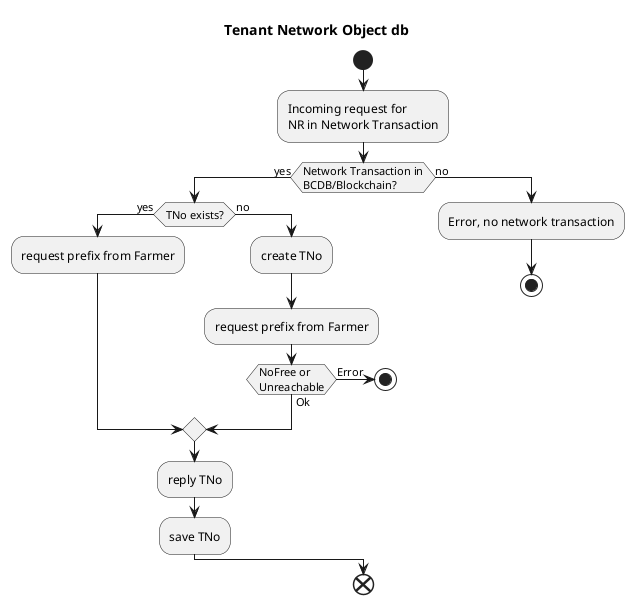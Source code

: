 @startuml
title Tenant Network Object db
start
:Incoming request for\nNR in Network Transaction;
if (Network Transaction in\nBCDB/Blockchain?) then (yes)
    if (TNo exists?) then (yes)
        :request prefix from Farmer;
    else (no)
        :create TNo;
        :request prefix from Farmer;
        if (NoFree or\nUnreachable) then (Error)
            stop
        else (Ok)
        endif
    endif 
    :reply TNo;
    :save TNo;
else (no)
    :Error, no network transaction;
    stop
endif
end
@enduml